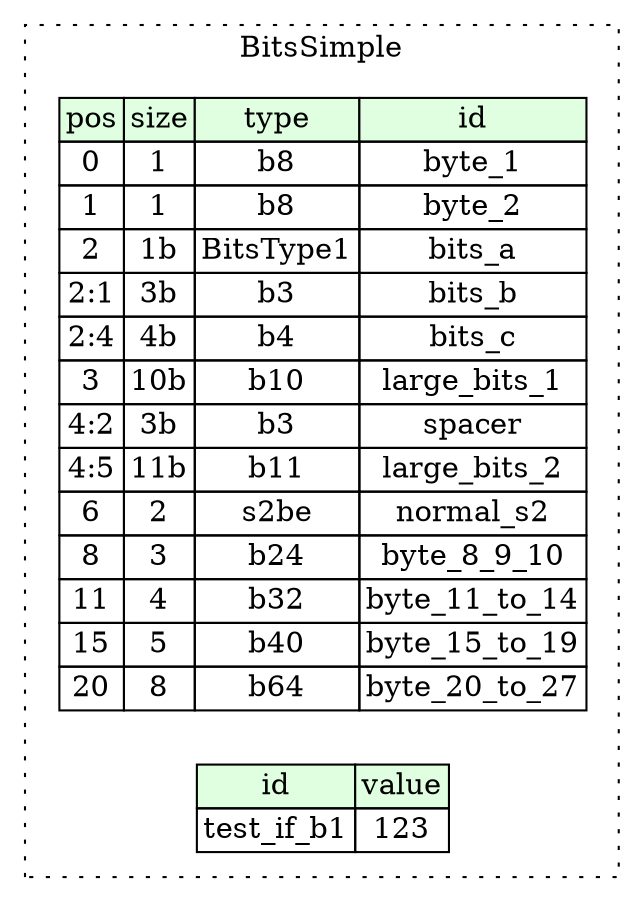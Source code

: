 digraph {
	rankdir=LR;
	node [shape=plaintext];
	subgraph cluster__bits_simple {
		label="BitsSimple";
		graph[style=dotted];

		bits_simple__seq [label=<<TABLE BORDER="0" CELLBORDER="1" CELLSPACING="0">
			<TR><TD BGCOLOR="#E0FFE0">pos</TD><TD BGCOLOR="#E0FFE0">size</TD><TD BGCOLOR="#E0FFE0">type</TD><TD BGCOLOR="#E0FFE0">id</TD></TR>
			<TR><TD PORT="byte_1_pos">0</TD><TD PORT="byte_1_size">1</TD><TD>b8</TD><TD PORT="byte_1_type">byte_1</TD></TR>
			<TR><TD PORT="byte_2_pos">1</TD><TD PORT="byte_2_size">1</TD><TD>b8</TD><TD PORT="byte_2_type">byte_2</TD></TR>
			<TR><TD PORT="bits_a_pos">2</TD><TD PORT="bits_a_size">1b</TD><TD>BitsType1</TD><TD PORT="bits_a_type">bits_a</TD></TR>
			<TR><TD PORT="bits_b_pos">2:1</TD><TD PORT="bits_b_size">3b</TD><TD>b3</TD><TD PORT="bits_b_type">bits_b</TD></TR>
			<TR><TD PORT="bits_c_pos">2:4</TD><TD PORT="bits_c_size">4b</TD><TD>b4</TD><TD PORT="bits_c_type">bits_c</TD></TR>
			<TR><TD PORT="large_bits_1_pos">3</TD><TD PORT="large_bits_1_size">10b</TD><TD>b10</TD><TD PORT="large_bits_1_type">large_bits_1</TD></TR>
			<TR><TD PORT="spacer_pos">4:2</TD><TD PORT="spacer_size">3b</TD><TD>b3</TD><TD PORT="spacer_type">spacer</TD></TR>
			<TR><TD PORT="large_bits_2_pos">4:5</TD><TD PORT="large_bits_2_size">11b</TD><TD>b11</TD><TD PORT="large_bits_2_type">large_bits_2</TD></TR>
			<TR><TD PORT="normal_s2_pos">6</TD><TD PORT="normal_s2_size">2</TD><TD>s2be</TD><TD PORT="normal_s2_type">normal_s2</TD></TR>
			<TR><TD PORT="byte_8_9_10_pos">8</TD><TD PORT="byte_8_9_10_size">3</TD><TD>b24</TD><TD PORT="byte_8_9_10_type">byte_8_9_10</TD></TR>
			<TR><TD PORT="byte_11_to_14_pos">11</TD><TD PORT="byte_11_to_14_size">4</TD><TD>b32</TD><TD PORT="byte_11_to_14_type">byte_11_to_14</TD></TR>
			<TR><TD PORT="byte_15_to_19_pos">15</TD><TD PORT="byte_15_to_19_size">5</TD><TD>b40</TD><TD PORT="byte_15_to_19_type">byte_15_to_19</TD></TR>
			<TR><TD PORT="byte_20_to_27_pos">20</TD><TD PORT="byte_20_to_27_size">8</TD><TD>b64</TD><TD PORT="byte_20_to_27_type">byte_20_to_27</TD></TR>
		</TABLE>>];
		bits_simple__inst__test_if_b1 [label=<<TABLE BORDER="0" CELLBORDER="1" CELLSPACING="0">
			<TR><TD BGCOLOR="#E0FFE0">id</TD><TD BGCOLOR="#E0FFE0">value</TD></TR>
			<TR><TD>test_if_b1</TD><TD>123</TD></TR>
		</TABLE>>];
	}
}
